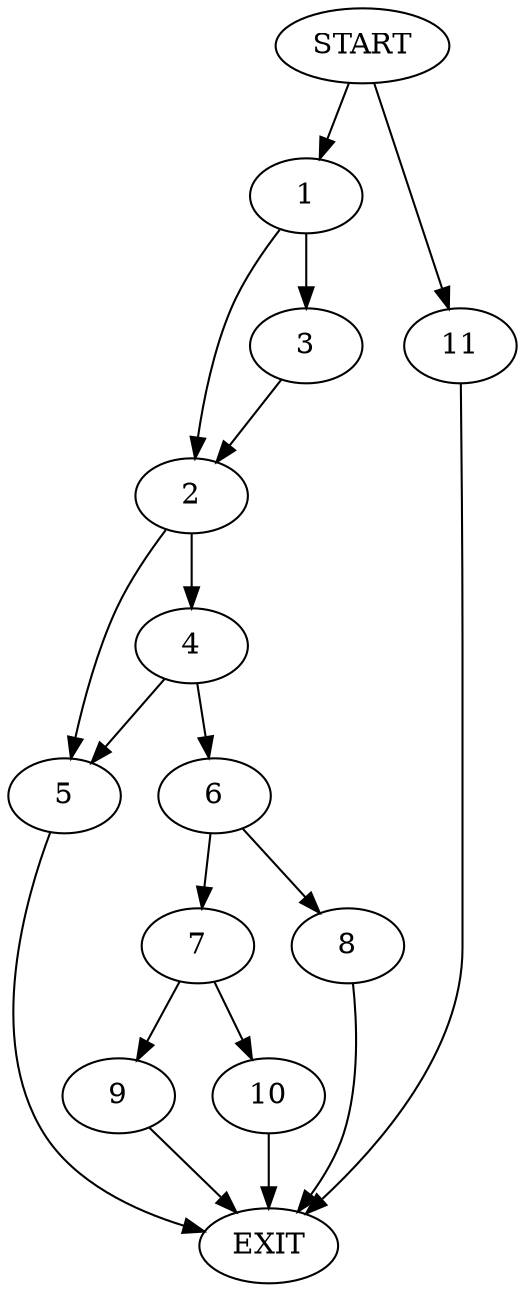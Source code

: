 digraph {
0 [label="START"]
12 [label="EXIT"]
0 -> 1
1 -> 2
1 -> 3
2 -> 4
2 -> 5
3 -> 2
4 -> 6
4 -> 5
5 -> 12
6 -> 7
6 -> 8
7 -> 9
7 -> 10
8 -> 12
9 -> 12
10 -> 12
0 -> 11
11 -> 12
}
